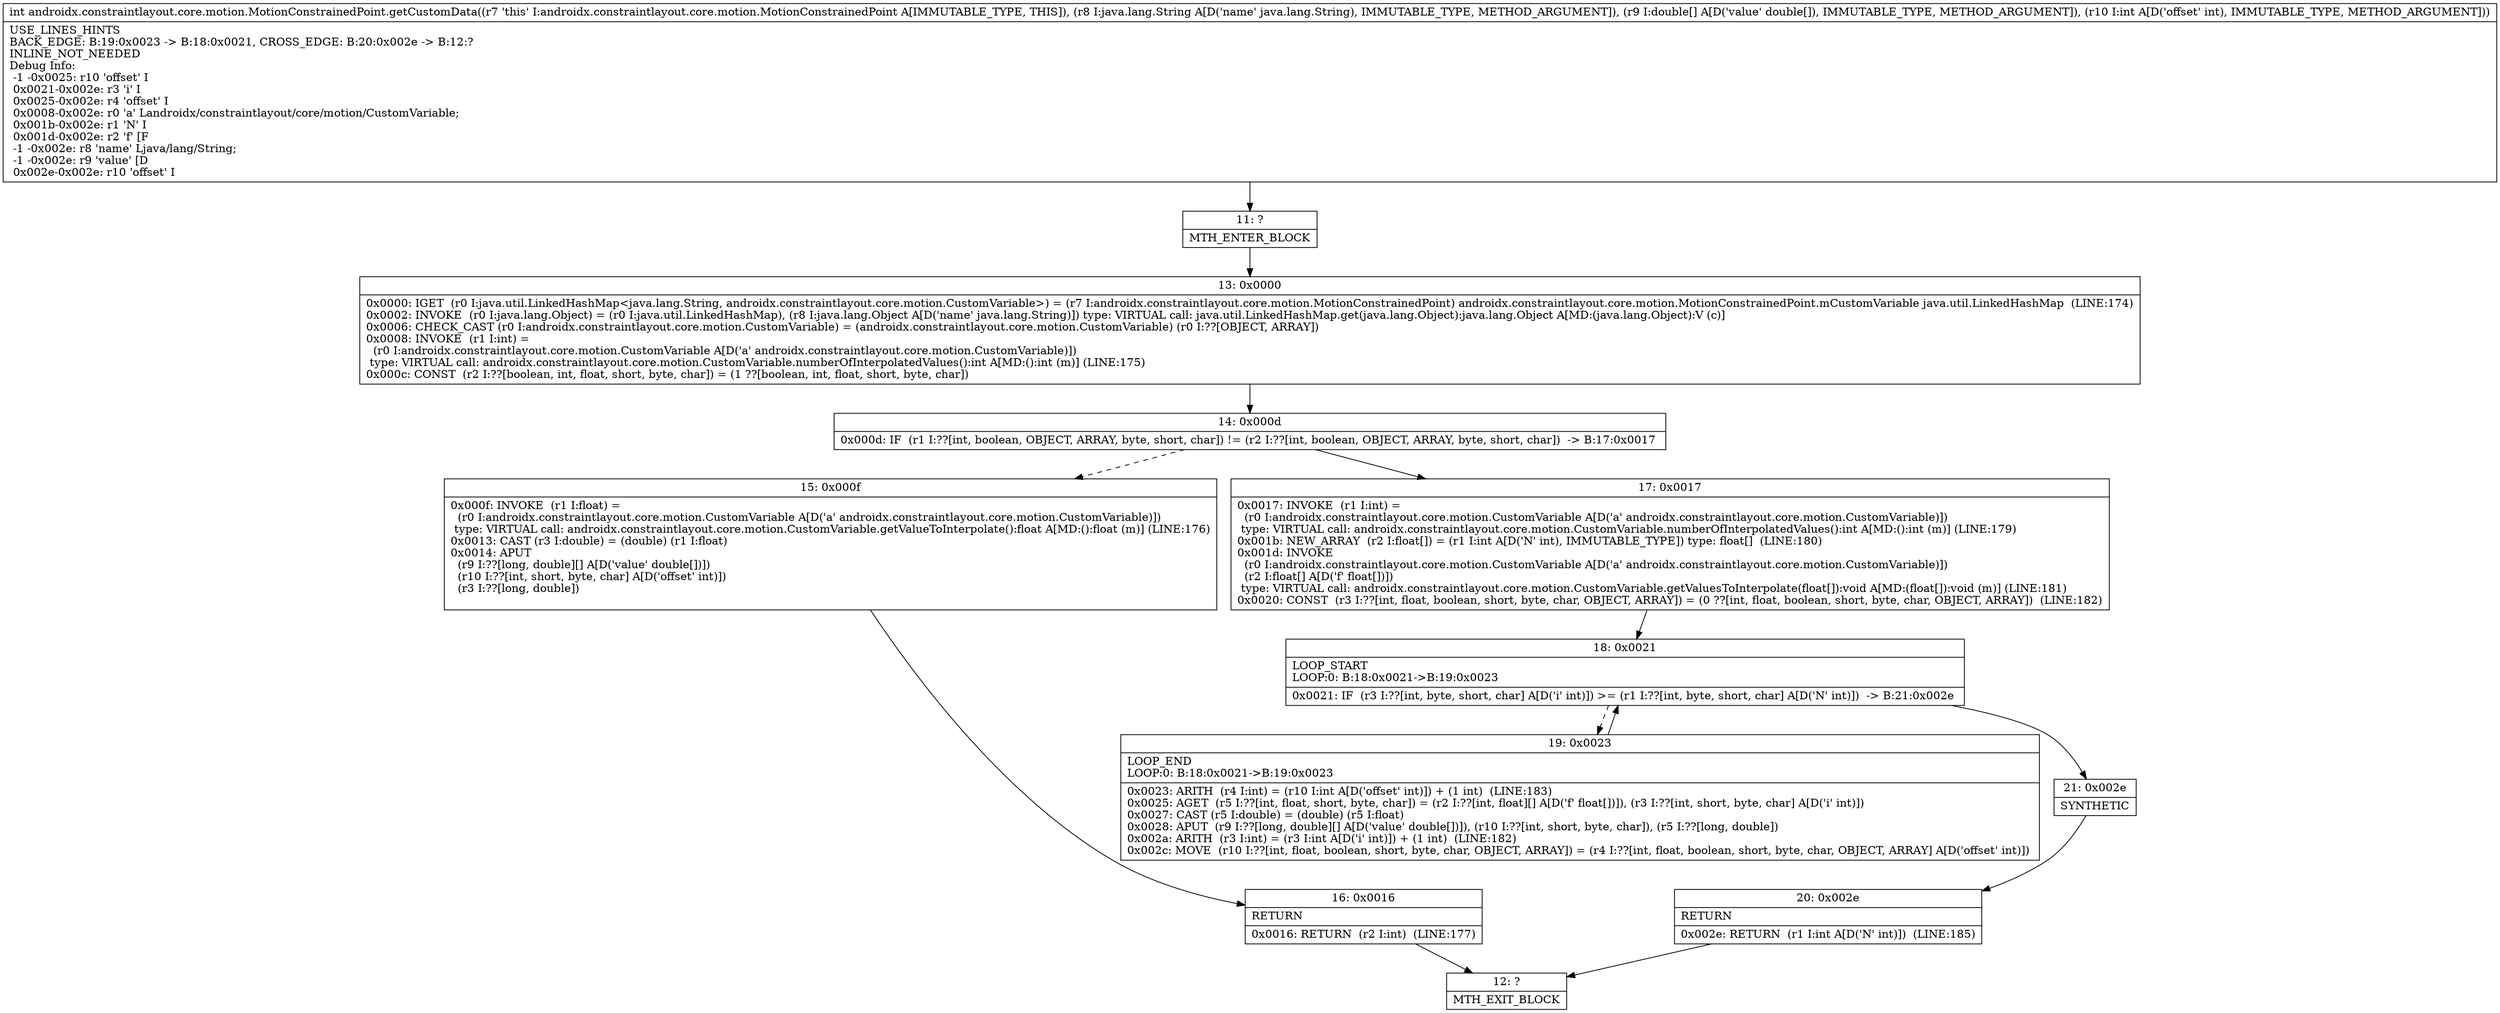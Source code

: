 digraph "CFG forandroidx.constraintlayout.core.motion.MotionConstrainedPoint.getCustomData(Ljava\/lang\/String;[DI)I" {
Node_11 [shape=record,label="{11\:\ ?|MTH_ENTER_BLOCK\l}"];
Node_13 [shape=record,label="{13\:\ 0x0000|0x0000: IGET  (r0 I:java.util.LinkedHashMap\<java.lang.String, androidx.constraintlayout.core.motion.CustomVariable\>) = (r7 I:androidx.constraintlayout.core.motion.MotionConstrainedPoint) androidx.constraintlayout.core.motion.MotionConstrainedPoint.mCustomVariable java.util.LinkedHashMap  (LINE:174)\l0x0002: INVOKE  (r0 I:java.lang.Object) = (r0 I:java.util.LinkedHashMap), (r8 I:java.lang.Object A[D('name' java.lang.String)]) type: VIRTUAL call: java.util.LinkedHashMap.get(java.lang.Object):java.lang.Object A[MD:(java.lang.Object):V (c)]\l0x0006: CHECK_CAST (r0 I:androidx.constraintlayout.core.motion.CustomVariable) = (androidx.constraintlayout.core.motion.CustomVariable) (r0 I:??[OBJECT, ARRAY]) \l0x0008: INVOKE  (r1 I:int) = \l  (r0 I:androidx.constraintlayout.core.motion.CustomVariable A[D('a' androidx.constraintlayout.core.motion.CustomVariable)])\l type: VIRTUAL call: androidx.constraintlayout.core.motion.CustomVariable.numberOfInterpolatedValues():int A[MD:():int (m)] (LINE:175)\l0x000c: CONST  (r2 I:??[boolean, int, float, short, byte, char]) = (1 ??[boolean, int, float, short, byte, char]) \l}"];
Node_14 [shape=record,label="{14\:\ 0x000d|0x000d: IF  (r1 I:??[int, boolean, OBJECT, ARRAY, byte, short, char]) != (r2 I:??[int, boolean, OBJECT, ARRAY, byte, short, char])  \-\> B:17:0x0017 \l}"];
Node_15 [shape=record,label="{15\:\ 0x000f|0x000f: INVOKE  (r1 I:float) = \l  (r0 I:androidx.constraintlayout.core.motion.CustomVariable A[D('a' androidx.constraintlayout.core.motion.CustomVariable)])\l type: VIRTUAL call: androidx.constraintlayout.core.motion.CustomVariable.getValueToInterpolate():float A[MD:():float (m)] (LINE:176)\l0x0013: CAST (r3 I:double) = (double) (r1 I:float) \l0x0014: APUT  \l  (r9 I:??[long, double][] A[D('value' double[])])\l  (r10 I:??[int, short, byte, char] A[D('offset' int)])\l  (r3 I:??[long, double])\l \l}"];
Node_16 [shape=record,label="{16\:\ 0x0016|RETURN\l|0x0016: RETURN  (r2 I:int)  (LINE:177)\l}"];
Node_12 [shape=record,label="{12\:\ ?|MTH_EXIT_BLOCK\l}"];
Node_17 [shape=record,label="{17\:\ 0x0017|0x0017: INVOKE  (r1 I:int) = \l  (r0 I:androidx.constraintlayout.core.motion.CustomVariable A[D('a' androidx.constraintlayout.core.motion.CustomVariable)])\l type: VIRTUAL call: androidx.constraintlayout.core.motion.CustomVariable.numberOfInterpolatedValues():int A[MD:():int (m)] (LINE:179)\l0x001b: NEW_ARRAY  (r2 I:float[]) = (r1 I:int A[D('N' int), IMMUTABLE_TYPE]) type: float[]  (LINE:180)\l0x001d: INVOKE  \l  (r0 I:androidx.constraintlayout.core.motion.CustomVariable A[D('a' androidx.constraintlayout.core.motion.CustomVariable)])\l  (r2 I:float[] A[D('f' float[])])\l type: VIRTUAL call: androidx.constraintlayout.core.motion.CustomVariable.getValuesToInterpolate(float[]):void A[MD:(float[]):void (m)] (LINE:181)\l0x0020: CONST  (r3 I:??[int, float, boolean, short, byte, char, OBJECT, ARRAY]) = (0 ??[int, float, boolean, short, byte, char, OBJECT, ARRAY])  (LINE:182)\l}"];
Node_18 [shape=record,label="{18\:\ 0x0021|LOOP_START\lLOOP:0: B:18:0x0021\-\>B:19:0x0023\l|0x0021: IF  (r3 I:??[int, byte, short, char] A[D('i' int)]) \>= (r1 I:??[int, byte, short, char] A[D('N' int)])  \-\> B:21:0x002e \l}"];
Node_19 [shape=record,label="{19\:\ 0x0023|LOOP_END\lLOOP:0: B:18:0x0021\-\>B:19:0x0023\l|0x0023: ARITH  (r4 I:int) = (r10 I:int A[D('offset' int)]) + (1 int)  (LINE:183)\l0x0025: AGET  (r5 I:??[int, float, short, byte, char]) = (r2 I:??[int, float][] A[D('f' float[])]), (r3 I:??[int, short, byte, char] A[D('i' int)]) \l0x0027: CAST (r5 I:double) = (double) (r5 I:float) \l0x0028: APUT  (r9 I:??[long, double][] A[D('value' double[])]), (r10 I:??[int, short, byte, char]), (r5 I:??[long, double]) \l0x002a: ARITH  (r3 I:int) = (r3 I:int A[D('i' int)]) + (1 int)  (LINE:182)\l0x002c: MOVE  (r10 I:??[int, float, boolean, short, byte, char, OBJECT, ARRAY]) = (r4 I:??[int, float, boolean, short, byte, char, OBJECT, ARRAY] A[D('offset' int)]) \l}"];
Node_21 [shape=record,label="{21\:\ 0x002e|SYNTHETIC\l}"];
Node_20 [shape=record,label="{20\:\ 0x002e|RETURN\l|0x002e: RETURN  (r1 I:int A[D('N' int)])  (LINE:185)\l}"];
MethodNode[shape=record,label="{int androidx.constraintlayout.core.motion.MotionConstrainedPoint.getCustomData((r7 'this' I:androidx.constraintlayout.core.motion.MotionConstrainedPoint A[IMMUTABLE_TYPE, THIS]), (r8 I:java.lang.String A[D('name' java.lang.String), IMMUTABLE_TYPE, METHOD_ARGUMENT]), (r9 I:double[] A[D('value' double[]), IMMUTABLE_TYPE, METHOD_ARGUMENT]), (r10 I:int A[D('offset' int), IMMUTABLE_TYPE, METHOD_ARGUMENT]))  | USE_LINES_HINTS\lBACK_EDGE: B:19:0x0023 \-\> B:18:0x0021, CROSS_EDGE: B:20:0x002e \-\> B:12:?\lINLINE_NOT_NEEDED\lDebug Info:\l  \-1 \-0x0025: r10 'offset' I\l  0x0021\-0x002e: r3 'i' I\l  0x0025\-0x002e: r4 'offset' I\l  0x0008\-0x002e: r0 'a' Landroidx\/constraintlayout\/core\/motion\/CustomVariable;\l  0x001b\-0x002e: r1 'N' I\l  0x001d\-0x002e: r2 'f' [F\l  \-1 \-0x002e: r8 'name' Ljava\/lang\/String;\l  \-1 \-0x002e: r9 'value' [D\l  0x002e\-0x002e: r10 'offset' I\l}"];
MethodNode -> Node_11;Node_11 -> Node_13;
Node_13 -> Node_14;
Node_14 -> Node_15[style=dashed];
Node_14 -> Node_17;
Node_15 -> Node_16;
Node_16 -> Node_12;
Node_17 -> Node_18;
Node_18 -> Node_19[style=dashed];
Node_18 -> Node_21;
Node_19 -> Node_18;
Node_21 -> Node_20;
Node_20 -> Node_12;
}

